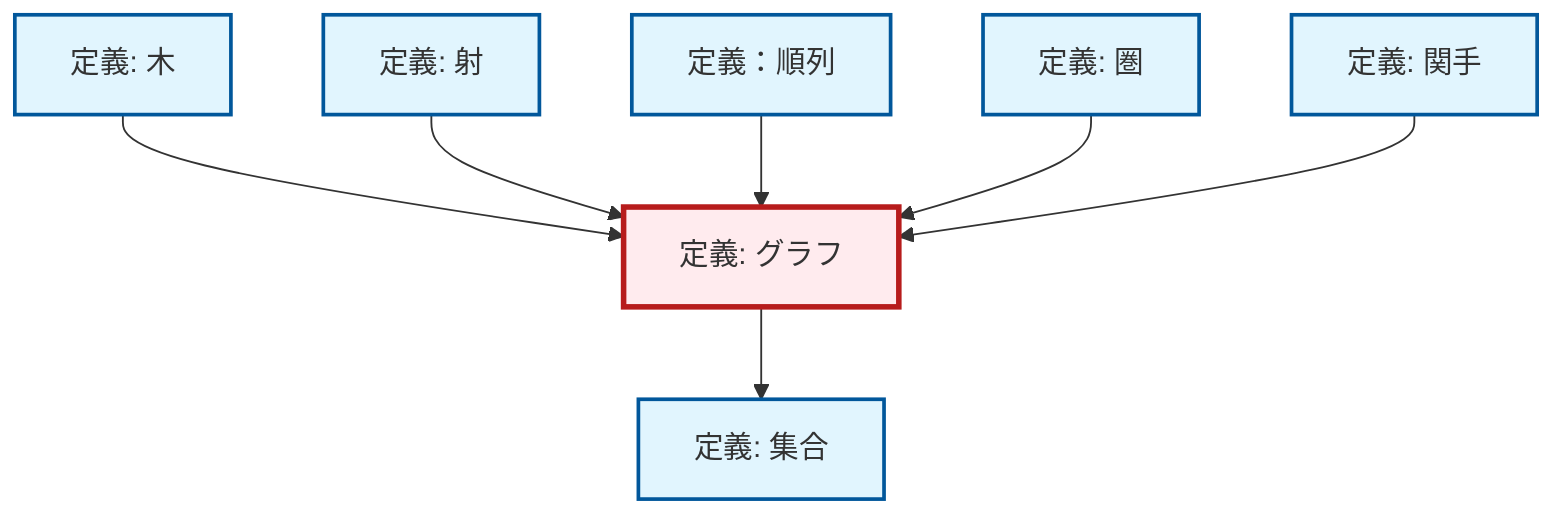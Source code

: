 graph TD
    classDef definition fill:#e1f5fe,stroke:#01579b,stroke-width:2px
    classDef theorem fill:#f3e5f5,stroke:#4a148c,stroke-width:2px
    classDef axiom fill:#fff3e0,stroke:#e65100,stroke-width:2px
    classDef example fill:#e8f5e9,stroke:#1b5e20,stroke-width:2px
    classDef current fill:#ffebee,stroke:#b71c1c,stroke-width:3px
    def-graph["定義: グラフ"]:::definition
    def-category["定義: 圏"]:::definition
    def-functor["定義: 関手"]:::definition
    def-tree["定義: 木"]:::definition
    def-set["定義: 集合"]:::definition
    def-morphism["定義: 射"]:::definition
    def-permutation["定義：順列"]:::definition
    def-tree --> def-graph
    def-morphism --> def-graph
    def-permutation --> def-graph
    def-graph --> def-set
    def-category --> def-graph
    def-functor --> def-graph
    class def-graph current
